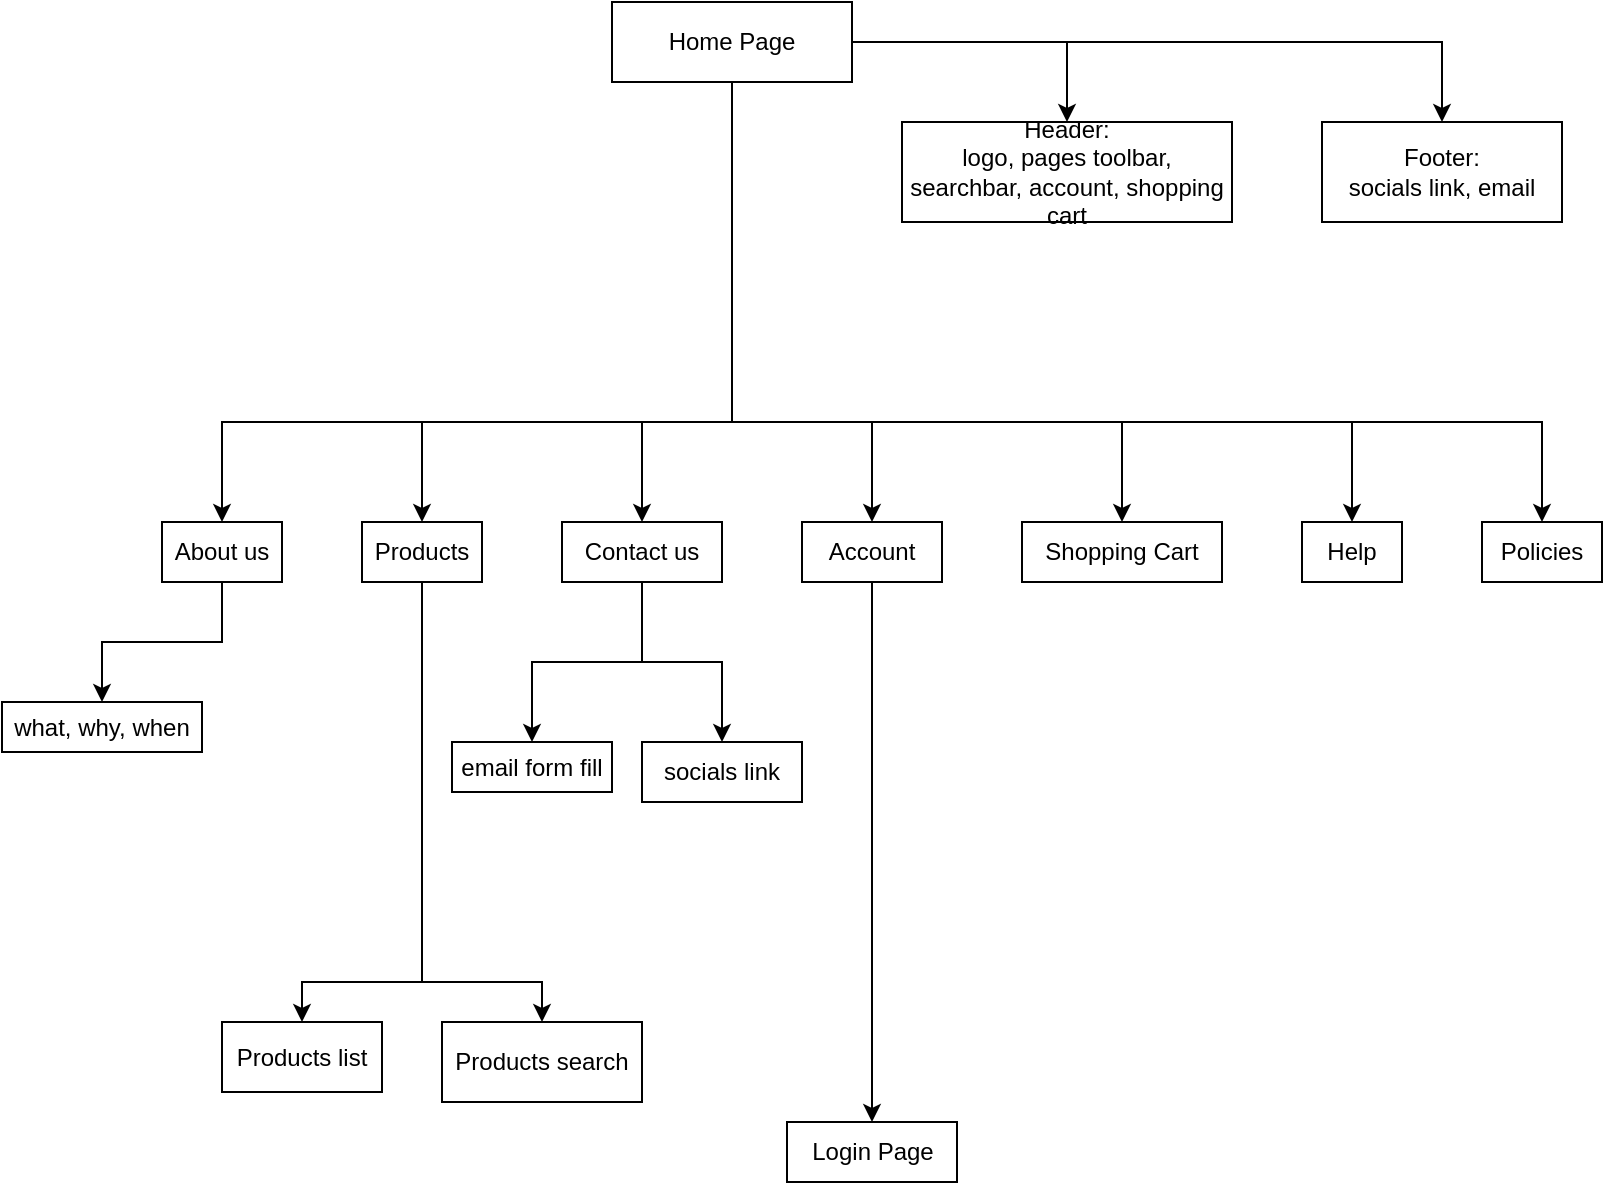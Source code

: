 <mxfile version="24.7.7">
  <diagram name="Page-1" id="IoNV0txt_ILuziSCk4Js">
    <mxGraphModel dx="1360" dy="795" grid="1" gridSize="10" guides="1" tooltips="1" connect="1" arrows="1" fold="1" page="1" pageScale="1" pageWidth="850" pageHeight="1100" math="0" shadow="0">
      <root>
        <mxCell id="0" />
        <mxCell id="1" parent="0" />
        <mxCell id="fcqO3s_JAQGIZoh2bYVj-2" style="edgeStyle=orthogonalEdgeStyle;rounded=0;orthogonalLoop=1;jettySize=auto;html=1;entryX=0.5;entryY=0;entryDx=0;entryDy=0;" edge="1" parent="1" source="fcqO3s_JAQGIZoh2bYVj-1" target="fcqO3s_JAQGIZoh2bYVj-3">
          <mxGeometry relative="1" as="geometry">
            <mxPoint x="290" y="260" as="targetPoint" />
            <Array as="points">
              <mxPoint x="425" y="220" />
              <mxPoint x="170" y="220" />
            </Array>
          </mxGeometry>
        </mxCell>
        <mxCell id="fcqO3s_JAQGIZoh2bYVj-17" style="edgeStyle=orthogonalEdgeStyle;rounded=0;orthogonalLoop=1;jettySize=auto;html=1;entryX=0.5;entryY=0;entryDx=0;entryDy=0;" edge="1" parent="1" source="fcqO3s_JAQGIZoh2bYVj-1" target="fcqO3s_JAQGIZoh2bYVj-18">
          <mxGeometry relative="1" as="geometry">
            <mxPoint x="680" y="30" as="targetPoint" />
          </mxGeometry>
        </mxCell>
        <mxCell id="fcqO3s_JAQGIZoh2bYVj-1" value="Home Page" style="rounded=0;whiteSpace=wrap;html=1;" vertex="1" parent="1">
          <mxGeometry x="365" y="10" width="120" height="40" as="geometry" />
        </mxCell>
        <mxCell id="fcqO3s_JAQGIZoh2bYVj-23" value="" style="edgeStyle=orthogonalEdgeStyle;rounded=0;orthogonalLoop=1;jettySize=auto;html=1;" edge="1" parent="1" source="fcqO3s_JAQGIZoh2bYVj-3" target="fcqO3s_JAQGIZoh2bYVj-22">
          <mxGeometry relative="1" as="geometry" />
        </mxCell>
        <mxCell id="fcqO3s_JAQGIZoh2bYVj-3" value="About us" style="rounded=0;whiteSpace=wrap;html=1;" vertex="1" parent="1">
          <mxGeometry x="140" y="270" width="60" height="30" as="geometry" />
        </mxCell>
        <mxCell id="fcqO3s_JAQGIZoh2bYVj-4" value="" style="endArrow=classic;html=1;rounded=0;exitX=0.5;exitY=1;exitDx=0;exitDy=0;" edge="1" parent="1" source="fcqO3s_JAQGIZoh2bYVj-1" target="fcqO3s_JAQGIZoh2bYVj-5">
          <mxGeometry width="50" height="50" relative="1" as="geometry">
            <mxPoint x="400" y="440" as="sourcePoint" />
            <mxPoint x="425" y="260" as="targetPoint" />
            <Array as="points">
              <mxPoint x="425" y="220" />
              <mxPoint x="270" y="220" />
            </Array>
          </mxGeometry>
        </mxCell>
        <mxCell id="fcqO3s_JAQGIZoh2bYVj-25" value="" style="edgeStyle=orthogonalEdgeStyle;rounded=0;orthogonalLoop=1;jettySize=auto;html=1;" edge="1" parent="1" source="fcqO3s_JAQGIZoh2bYVj-5" target="fcqO3s_JAQGIZoh2bYVj-24">
          <mxGeometry relative="1" as="geometry">
            <Array as="points">
              <mxPoint x="270" y="500" />
              <mxPoint x="210" y="500" />
            </Array>
          </mxGeometry>
        </mxCell>
        <mxCell id="fcqO3s_JAQGIZoh2bYVj-5" value="Products" style="rounded=0;whiteSpace=wrap;html=1;" vertex="1" parent="1">
          <mxGeometry x="240" y="270" width="60" height="30" as="geometry" />
        </mxCell>
        <mxCell id="fcqO3s_JAQGIZoh2bYVj-6" value="" style="endArrow=classic;html=1;rounded=0;exitX=0.5;exitY=1;exitDx=0;exitDy=0;" edge="1" parent="1" source="fcqO3s_JAQGIZoh2bYVj-1" target="fcqO3s_JAQGIZoh2bYVj-7">
          <mxGeometry width="50" height="50" relative="1" as="geometry">
            <mxPoint x="400" y="440" as="sourcePoint" />
            <mxPoint x="450" y="390" as="targetPoint" />
            <Array as="points">
              <mxPoint x="425" y="220" />
              <mxPoint x="380" y="220" />
            </Array>
          </mxGeometry>
        </mxCell>
        <mxCell id="fcqO3s_JAQGIZoh2bYVj-29" value="" style="edgeStyle=orthogonalEdgeStyle;rounded=0;orthogonalLoop=1;jettySize=auto;html=1;" edge="1" parent="1" source="fcqO3s_JAQGIZoh2bYVj-7" target="fcqO3s_JAQGIZoh2bYVj-28">
          <mxGeometry relative="1" as="geometry" />
        </mxCell>
        <mxCell id="fcqO3s_JAQGIZoh2bYVj-7" value="Contact us" style="rounded=0;whiteSpace=wrap;html=1;" vertex="1" parent="1">
          <mxGeometry x="340" y="270" width="80" height="30" as="geometry" />
        </mxCell>
        <mxCell id="fcqO3s_JAQGIZoh2bYVj-8" value="" style="endArrow=classic;html=1;rounded=0;exitX=0.5;exitY=1;exitDx=0;exitDy=0;" edge="1" parent="1" source="fcqO3s_JAQGIZoh2bYVj-1" target="fcqO3s_JAQGIZoh2bYVj-9">
          <mxGeometry width="50" height="50" relative="1" as="geometry">
            <mxPoint x="400" y="440" as="sourcePoint" />
            <mxPoint x="450" y="390" as="targetPoint" />
            <Array as="points">
              <mxPoint x="425" y="220" />
              <mxPoint x="495" y="220" />
            </Array>
          </mxGeometry>
        </mxCell>
        <mxCell id="fcqO3s_JAQGIZoh2bYVj-33" value="" style="edgeStyle=orthogonalEdgeStyle;rounded=0;orthogonalLoop=1;jettySize=auto;html=1;" edge="1" parent="1" source="fcqO3s_JAQGIZoh2bYVj-9" target="fcqO3s_JAQGIZoh2bYVj-34">
          <mxGeometry relative="1" as="geometry">
            <mxPoint x="495" y="600" as="targetPoint" />
          </mxGeometry>
        </mxCell>
        <mxCell id="fcqO3s_JAQGIZoh2bYVj-9" value="Account" style="rounded=0;whiteSpace=wrap;html=1;" vertex="1" parent="1">
          <mxGeometry x="460" y="270" width="70" height="30" as="geometry" />
        </mxCell>
        <mxCell id="fcqO3s_JAQGIZoh2bYVj-10" value="" style="endArrow=classic;html=1;rounded=0;exitX=0.5;exitY=1;exitDx=0;exitDy=0;" edge="1" parent="1" source="fcqO3s_JAQGIZoh2bYVj-1" target="fcqO3s_JAQGIZoh2bYVj-11">
          <mxGeometry width="50" height="50" relative="1" as="geometry">
            <mxPoint x="400" y="440" as="sourcePoint" />
            <mxPoint x="450" y="390" as="targetPoint" />
            <Array as="points">
              <mxPoint x="425" y="220" />
              <mxPoint x="620" y="220" />
            </Array>
          </mxGeometry>
        </mxCell>
        <mxCell id="fcqO3s_JAQGIZoh2bYVj-11" value="Shopping Cart" style="rounded=0;whiteSpace=wrap;html=1;" vertex="1" parent="1">
          <mxGeometry x="570" y="270" width="100" height="30" as="geometry" />
        </mxCell>
        <mxCell id="fcqO3s_JAQGIZoh2bYVj-12" value="" style="endArrow=classic;html=1;rounded=0;exitX=0.5;exitY=1;exitDx=0;exitDy=0;" edge="1" parent="1" source="fcqO3s_JAQGIZoh2bYVj-1" target="fcqO3s_JAQGIZoh2bYVj-13">
          <mxGeometry width="50" height="50" relative="1" as="geometry">
            <mxPoint x="400" y="380" as="sourcePoint" />
            <mxPoint x="450" y="330" as="targetPoint" />
            <Array as="points">
              <mxPoint x="425" y="220" />
              <mxPoint x="735" y="220" />
            </Array>
          </mxGeometry>
        </mxCell>
        <mxCell id="fcqO3s_JAQGIZoh2bYVj-13" value="Help" style="rounded=0;whiteSpace=wrap;html=1;" vertex="1" parent="1">
          <mxGeometry x="710" y="270" width="50" height="30" as="geometry" />
        </mxCell>
        <mxCell id="fcqO3s_JAQGIZoh2bYVj-14" value="" style="endArrow=classic;html=1;rounded=0;exitX=0.5;exitY=1;exitDx=0;exitDy=0;" edge="1" parent="1" source="fcqO3s_JAQGIZoh2bYVj-1" target="fcqO3s_JAQGIZoh2bYVj-15">
          <mxGeometry width="50" height="50" relative="1" as="geometry">
            <mxPoint x="400" y="380" as="sourcePoint" />
            <mxPoint x="560" y="460" as="targetPoint" />
            <Array as="points">
              <mxPoint x="425" y="220" />
              <mxPoint x="830" y="220" />
            </Array>
          </mxGeometry>
        </mxCell>
        <mxCell id="fcqO3s_JAQGIZoh2bYVj-15" value="Policies" style="rounded=0;whiteSpace=wrap;html=1;" vertex="1" parent="1">
          <mxGeometry x="800" y="270" width="60" height="30" as="geometry" />
        </mxCell>
        <mxCell id="fcqO3s_JAQGIZoh2bYVj-18" value="&lt;div&gt;Header:&lt;/div&gt;&lt;div&gt;logo, pages toolbar, searchbar, account, shopping cart&lt;br&gt;&lt;/div&gt;" style="rounded=0;whiteSpace=wrap;html=1;" vertex="1" parent="1">
          <mxGeometry x="510" y="70" width="165" height="50" as="geometry" />
        </mxCell>
        <mxCell id="fcqO3s_JAQGIZoh2bYVj-19" value="&lt;div&gt;Footer:&lt;/div&gt;&lt;div&gt;socials link, email&lt;br&gt;&lt;/div&gt;" style="rounded=0;whiteSpace=wrap;html=1;" vertex="1" parent="1">
          <mxGeometry x="720" y="70" width="120" height="50" as="geometry" />
        </mxCell>
        <mxCell id="fcqO3s_JAQGIZoh2bYVj-21" value="" style="endArrow=classic;html=1;rounded=0;exitX=1;exitY=0.5;exitDx=0;exitDy=0;entryX=0.5;entryY=0;entryDx=0;entryDy=0;" edge="1" parent="1" source="fcqO3s_JAQGIZoh2bYVj-1" target="fcqO3s_JAQGIZoh2bYVj-19">
          <mxGeometry width="50" height="50" relative="1" as="geometry">
            <mxPoint x="660" y="40" as="sourcePoint" />
            <mxPoint x="710" y="-10" as="targetPoint" />
            <Array as="points">
              <mxPoint x="780" y="30" />
            </Array>
          </mxGeometry>
        </mxCell>
        <mxCell id="fcqO3s_JAQGIZoh2bYVj-22" value="what, why, when" style="whiteSpace=wrap;html=1;rounded=0;" vertex="1" parent="1">
          <mxGeometry x="60" y="360" width="100" height="25" as="geometry" />
        </mxCell>
        <mxCell id="fcqO3s_JAQGIZoh2bYVj-24" value="Products list" style="whiteSpace=wrap;html=1;rounded=0;" vertex="1" parent="1">
          <mxGeometry x="170" y="520" width="80" height="35" as="geometry" />
        </mxCell>
        <mxCell id="fcqO3s_JAQGIZoh2bYVj-26" value="" style="endArrow=classic;html=1;rounded=0;exitX=0.5;exitY=1;exitDx=0;exitDy=0;" edge="1" parent="1" source="fcqO3s_JAQGIZoh2bYVj-5" target="fcqO3s_JAQGIZoh2bYVj-27">
          <mxGeometry width="50" height="50" relative="1" as="geometry">
            <mxPoint x="400" y="380" as="sourcePoint" />
            <mxPoint x="330" y="420" as="targetPoint" />
            <Array as="points">
              <mxPoint x="270" y="500" />
              <mxPoint x="330" y="500" />
            </Array>
          </mxGeometry>
        </mxCell>
        <mxCell id="fcqO3s_JAQGIZoh2bYVj-27" value="Products search" style="rounded=0;whiteSpace=wrap;html=1;" vertex="1" parent="1">
          <mxGeometry x="280" y="520" width="100" height="40" as="geometry" />
        </mxCell>
        <mxCell id="fcqO3s_JAQGIZoh2bYVj-28" value="email form fill" style="whiteSpace=wrap;html=1;rounded=0;" vertex="1" parent="1">
          <mxGeometry x="285" y="380" width="80" height="25" as="geometry" />
        </mxCell>
        <mxCell id="fcqO3s_JAQGIZoh2bYVj-30" value="" style="endArrow=classic;html=1;rounded=0;" edge="1" parent="1" target="fcqO3s_JAQGIZoh2bYVj-31">
          <mxGeometry width="50" height="50" relative="1" as="geometry">
            <mxPoint x="380" y="300" as="sourcePoint" />
            <mxPoint x="450" y="330" as="targetPoint" />
            <Array as="points">
              <mxPoint x="380" y="340" />
              <mxPoint x="420" y="340" />
            </Array>
          </mxGeometry>
        </mxCell>
        <mxCell id="fcqO3s_JAQGIZoh2bYVj-31" value="socials link" style="rounded=0;whiteSpace=wrap;html=1;" vertex="1" parent="1">
          <mxGeometry x="380" y="380" width="80" height="30" as="geometry" />
        </mxCell>
        <mxCell id="fcqO3s_JAQGIZoh2bYVj-34" value="Login Page" style="rounded=0;whiteSpace=wrap;html=1;" vertex="1" parent="1">
          <mxGeometry x="452.5" y="570" width="85" height="30" as="geometry" />
        </mxCell>
      </root>
    </mxGraphModel>
  </diagram>
</mxfile>
